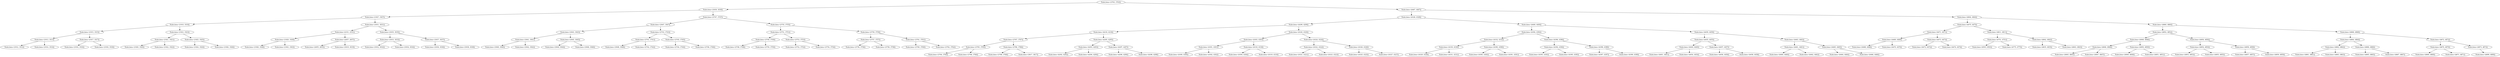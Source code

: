 digraph G{
1810425582 [label="Node{data=[3763, 3763]}"]
1810425582 -> 428860312
428860312 [label="Node{data=[3039, 3039]}"]
428860312 -> 1360921683
1360921683 [label="Node{data=[1927, 1927]}"]
1360921683 -> 1626238838
1626238838 [label="Node{data=[1919, 1919]}"]
1626238838 -> 1276979731
1276979731 [label="Node{data=[1915, 1915]}"]
1276979731 -> 711496491
711496491 [label="Node{data=[1913, 1913]}"]
711496491 -> 192226985
192226985 [label="Node{data=[1912, 1912]}"]
711496491 -> 418610542
418610542 [label="Node{data=[1914, 1914]}"]
1276979731 -> 1025216977
1025216977 [label="Node{data=[1917, 1917]}"]
1025216977 -> 1392815250
1392815250 [label="Node{data=[1916, 1916]}"]
1025216977 -> 1902549045
1902549045 [label="Node{data=[1918, 1918]}"]
1626238838 -> 1920832378
1920832378 [label="Node{data=[1923, 1923]}"]
1920832378 -> 319357437
319357437 [label="Node{data=[1921, 1921]}"]
319357437 -> 1704943410
1704943410 [label="Node{data=[1920, 1920]}"]
319357437 -> 553505924
553505924 [label="Node{data=[1922, 1922]}"]
1920832378 -> 1040545186
1040545186 [label="Node{data=[1925, 1925]}"]
1040545186 -> 1700306294
1700306294 [label="Node{data=[1924, 1924]}"]
1040545186 -> 2048997408
2048997408 [label="Node{data=[1926, 1926]}"]
1360921683 -> 884382228
884382228 [label="Node{data=[3031, 3031]}"]
884382228 -> 554385733
554385733 [label="Node{data=[2331, 2331]}"]
554385733 -> 1690431
1690431 [label="Node{data=[1929, 1929]}"]
1690431 -> 1938428708
1938428708 [label="Node{data=[1928, 1928]}"]
1690431 -> 1944863099
1944863099 [label="Node{data=[1943, 1943]}"]
554385733 -> 135669546
135669546 [label="Node{data=[2657, 2657]}"]
135669546 -> 1184384292
1184384292 [label="Node{data=[2655, 2655]}"]
135669546 -> 1705536992
1705536992 [label="Node{data=[3019, 3019]}"]
884382228 -> 1952325559
1952325559 [label="Node{data=[3035, 3035]}"]
1952325559 -> 1296583009
1296583009 [label="Node{data=[3033, 3033]}"]
1296583009 -> 1232966793
1232966793 [label="Node{data=[3032, 3032]}"]
1296583009 -> 1872504619
1872504619 [label="Node{data=[3034, 3034]}"]
1952325559 -> 1807433416
1807433416 [label="Node{data=[3037, 3037]}"]
1807433416 -> 1689743775
1689743775 [label="Node{data=[3036, 3036]}"]
1807433416 -> 1095465052
1095465052 [label="Node{data=[3038, 3038]}"]
428860312 -> 1340123681
1340123681 [label="Node{data=[3747, 3747]}"]
1340123681 -> 2099220587
2099220587 [label="Node{data=[3047, 3047]}"]
2099220587 -> 586890718
586890718 [label="Node{data=[3043, 3043]}"]
586890718 -> 946350149
946350149 [label="Node{data=[3041, 3041]}"]
946350149 -> 1922251979
1922251979 [label="Node{data=[3040, 3040]}"]
946350149 -> 1930323514
1930323514 [label="Node{data=[3042, 3042]}"]
586890718 -> 148942920
148942920 [label="Node{data=[3045, 3045]}"]
148942920 -> 1907591953
1907591953 [label="Node{data=[3044, 3044]}"]
148942920 -> 439190664
439190664 [label="Node{data=[3046, 3046]}"]
2099220587 -> 437390913
437390913 [label="Node{data=[3743, 3743]}"]
437390913 -> 402497467
402497467 [label="Node{data=[3741, 3741]}"]
402497467 -> 2054907222
2054907222 [label="Node{data=[3048, 3048]}"]
402497467 -> 201635669
201635669 [label="Node{data=[3742, 3742]}"]
437390913 -> 116310162
116310162 [label="Node{data=[3745, 3745]}"]
116310162 -> 2106951603
2106951603 [label="Node{data=[3744, 3744]}"]
116310162 -> 1558514818
1558514818 [label="Node{data=[3746, 3746]}"]
1340123681 -> 1978836564
1978836564 [label="Node{data=[3755, 3755]}"]
1978836564 -> 90702376
90702376 [label="Node{data=[3751, 3751]}"]
90702376 -> 1410442537
1410442537 [label="Node{data=[3749, 3749]}"]
1410442537 -> 551825973
551825973 [label="Node{data=[3748, 3748]}"]
1410442537 -> 1078259835
1078259835 [label="Node{data=[3750, 3750]}"]
90702376 -> 100188953
100188953 [label="Node{data=[3753, 3753]}"]
100188953 -> 1545143906
1545143906 [label="Node{data=[3752, 3752]}"]
100188953 -> 1567482446
1567482446 [label="Node{data=[3754, 3754]}"]
1978836564 -> 986515120
986515120 [label="Node{data=[3759, 3759]}"]
986515120 -> 2037312251
2037312251 [label="Node{data=[3757, 3757]}"]
2037312251 -> 1842403746
1842403746 [label="Node{data=[3756, 3756]}"]
2037312251 -> 1604135364
1604135364 [label="Node{data=[3758, 3758]}"]
986515120 -> 221727745
221727745 [label="Node{data=[3761, 3761]}"]
221727745 -> 50353774
50353774 [label="Node{data=[3760, 3760]}"]
221727745 -> 1752601189
1752601189 [label="Node{data=[3762, 3762]}"]
1810425582 -> 1586714022
1586714022 [label="Node{data=[4467, 4467]}"]
1586714022 -> 1777556785
1777556785 [label="Node{data=[4328, 4328]}"]
1777556785 -> 1757533511
1757533511 [label="Node{data=[4299, 4299]}"]
1757533511 -> 880314240
880314240 [label="Node{data=[4218, 4218]}"]
880314240 -> 1879235276
1879235276 [label="Node{data=[3767, 3767]}"]
1879235276 -> 57350952
57350952 [label="Node{data=[3765, 3765]}"]
57350952 -> 1701223919
1701223919 [label="Node{data=[3764, 3764]}"]
57350952 -> 366105156
366105156 [label="Node{data=[3766, 3766]}"]
1879235276 -> 1935683208
1935683208 [label="Node{data=[3786, 3786]}"]
1935683208 -> 680122775
680122775 [label="Node{data=[3768, 3768]}"]
1935683208 -> 2035392652
2035392652 [label="Node{data=[3817, 3817]}"]
880314240 -> 2115407248
2115407248 [label="Node{data=[4295, 4295]}"]
2115407248 -> 217114804
217114804 [label="Node{data=[4293, 4293]}"]
217114804 -> 1783877084
1783877084 [label="Node{data=[4292, 4292]}"]
217114804 -> 510805466
510805466 [label="Node{data=[4294, 4294]}"]
2115407248 -> 1413620105
1413620105 [label="Node{data=[4297, 4297]}"]
1413620105 -> 1602012925
1602012925 [label="Node{data=[4296, 4296]}"]
1413620105 -> 724950499
724950499 [label="Node{data=[4298, 4298]}"]
1757533511 -> 660935114
660935114 [label="Node{data=[4320, 4320]}"]
660935114 -> 1659777734
1659777734 [label="Node{data=[4303, 4303]}"]
1659777734 -> 1528580936
1528580936 [label="Node{data=[4301, 4301]}"]
1528580936 -> 1581473549
1581473549 [label="Node{data=[4300, 4300]}"]
1528580936 -> 1369960014
1369960014 [label="Node{data=[4302, 4302]}"]
1659777734 -> 1112313534
1112313534 [label="Node{data=[4318, 4318]}"]
1112313534 -> 2075380660
2075380660 [label="Node{data=[4304, 4304]}"]
1112313534 -> 1070356728
1070356728 [label="Node{data=[4319, 4319]}"]
660935114 -> 1375147217
1375147217 [label="Node{data=[4324, 4324]}"]
1375147217 -> 2011711791
2011711791 [label="Node{data=[4322, 4322]}"]
2011711791 -> 308531725
308531725 [label="Node{data=[4321, 4321]}"]
2011711791 -> 1328894753
1328894753 [label="Node{data=[4323, 4323]}"]
1375147217 -> 638420874
638420874 [label="Node{data=[4326, 4326]}"]
638420874 -> 320406357
320406357 [label="Node{data=[4325, 4325]}"]
638420874 -> 526796929
526796929 [label="Node{data=[4327, 4327]}"]
1777556785 -> 2058333207
2058333207 [label="Node{data=[4400, 4400]}"]
2058333207 -> 810833183
810833183 [label="Node{data=[4392, 4392]}"]
810833183 -> 1804401643
1804401643 [label="Node{data=[4332, 4332]}"]
1804401643 -> 1174635611
1174635611 [label="Node{data=[4330, 4330]}"]
1174635611 -> 1095456664
1095456664 [label="Node{data=[4329, 4329]}"]
1174635611 -> 1394941443
1394941443 [label="Node{data=[4331, 4331]}"]
1804401643 -> 1610277935
1610277935 [label="Node{data=[4390, 4390]}"]
1610277935 -> 92373719
92373719 [label="Node{data=[4383, 4383]}"]
1610277935 -> 518910568
518910568 [label="Node{data=[4391, 4391]}"]
810833183 -> 1698898608
1698898608 [label="Node{data=[4396, 4396]}"]
1698898608 -> 1838180779
1838180779 [label="Node{data=[4394, 4394]}"]
1838180779 -> 1687079412
1687079412 [label="Node{data=[4393, 4393]}"]
1838180779 -> 360782271
360782271 [label="Node{data=[4395, 4395]}"]
1698898608 -> 1772879645
1772879645 [label="Node{data=[4398, 4398]}"]
1772879645 -> 127405746
127405746 [label="Node{data=[4397, 4397]}"]
1772879645 -> 365668060
365668060 [label="Node{data=[4399, 4399]}"]
2058333207 -> 135928123
135928123 [label="Node{data=[4459, 4459]}"]
135928123 -> 1056922674
1056922674 [label="Node{data=[4455, 4455]}"]
1056922674 -> 2044016833
2044016833 [label="Node{data=[4440, 4440]}"]
2044016833 -> 836799585
836799585 [label="Node{data=[4401, 4401]}"]
2044016833 -> 1777043623
1777043623 [label="Node{data=[4454, 4454]}"]
1056922674 -> 766596964
766596964 [label="Node{data=[4457, 4457]}"]
766596964 -> 2104652067
2104652067 [label="Node{data=[4456, 4456]}"]
766596964 -> 1212442984
1212442984 [label="Node{data=[4458, 4458]}"]
135928123 -> 2111798903
2111798903 [label="Node{data=[4463, 4463]}"]
2111798903 -> 1517423839
1517423839 [label="Node{data=[4461, 4461]}"]
1517423839 -> 887588315
887588315 [label="Node{data=[4460, 4460]}"]
1517423839 -> 1602467078
1602467078 [label="Node{data=[4462, 4462]}"]
2111798903 -> 1495876679
1495876679 [label="Node{data=[4465, 4465]}"]
1495876679 -> 326610761
326610761 [label="Node{data=[4464, 4464]}"]
1495876679 -> 456538529
456538529 [label="Node{data=[4466, 4466]}"]
1586714022 -> 1507820612
1507820612 [label="Node{data=[4844, 4844]}"]
1507820612 -> 1254619204
1254619204 [label="Node{data=[4475, 4475]}"]
1254619204 -> 1684282290
1684282290 [label="Node{data=[4471, 4471]}"]
1684282290 -> 1320537518
1320537518 [label="Node{data=[4469, 4469]}"]
1320537518 -> 1810730392
1810730392 [label="Node{data=[4468, 4468]}"]
1320537518 -> 513629561
513629561 [label="Node{data=[4470, 4470]}"]
1684282290 -> 1524657299
1524657299 [label="Node{data=[4473, 4473]}"]
1524657299 -> 978850524
978850524 [label="Node{data=[4472, 4472]}"]
1524657299 -> 1038010690
1038010690 [label="Node{data=[4474, 4474]}"]
1254619204 -> 1230781717
1230781717 [label="Node{data=[4811, 4811]}"]
1230781717 -> 268518489
268518489 [label="Node{data=[4751, 4751]}"]
268518489 -> 1790274167
1790274167 [label="Node{data=[4503, 4503]}"]
268518489 -> 560609978
560609978 [label="Node{data=[4775, 4775]}"]
1230781717 -> 158732055
158732055 [label="Node{data=[4842, 4842]}"]
158732055 -> 332374508
332374508 [label="Node{data=[4835, 4835]}"]
158732055 -> 1382582064
1382582064 [label="Node{data=[4843, 4843]}"]
1507820612 -> 573032493
573032493 [label="Node{data=[4860, 4860]}"]
573032493 -> 462452169
462452169 [label="Node{data=[4852, 4852]}"]
462452169 -> 1975412630
1975412630 [label="Node{data=[4848, 4848]}"]
1975412630 -> 1668890390
1668890390 [label="Node{data=[4846, 4846]}"]
1668890390 -> 2130961908
2130961908 [label="Node{data=[4845, 4845]}"]
1668890390 -> 1730542048
1730542048 [label="Node{data=[4847, 4847]}"]
1975412630 -> 1629597765
1629597765 [label="Node{data=[4850, 4850]}"]
1629597765 -> 1267380984
1267380984 [label="Node{data=[4849, 4849]}"]
1629597765 -> 726061624
726061624 [label="Node{data=[4851, 4851]}"]
462452169 -> 1667552329
1667552329 [label="Node{data=[4856, 4856]}"]
1667552329 -> 262923256
262923256 [label="Node{data=[4854, 4854]}"]
262923256 -> 296258951
296258951 [label="Node{data=[4853, 4853]}"]
262923256 -> 216156824
216156824 [label="Node{data=[4855, 4855]}"]
1667552329 -> 1231094225
1231094225 [label="Node{data=[4858, 4858]}"]
1231094225 -> 428183334
428183334 [label="Node{data=[4857, 4857]}"]
1231094225 -> 1276439844
1276439844 [label="Node{data=[4859, 4859]}"]
573032493 -> 1379715252
1379715252 [label="Node{data=[4868, 4868]}"]
1379715252 -> 328344747
328344747 [label="Node{data=[4864, 4864]}"]
328344747 -> 651916608
651916608 [label="Node{data=[4862, 4862]}"]
651916608 -> 1305330034
1305330034 [label="Node{data=[4861, 4861]}"]
651916608 -> 2030098711
2030098711 [label="Node{data=[4863, 4863]}"]
328344747 -> 2075463136
2075463136 [label="Node{data=[4866, 4866]}"]
2075463136 -> 104404643
104404643 [label="Node{data=[4865, 4865]}"]
2075463136 -> 635208007
635208007 [label="Node{data=[4867, 4867]}"]
1379715252 -> 1525361802
1525361802 [label="Node{data=[4872, 4872]}"]
1525361802 -> 157474874
157474874 [label="Node{data=[4870, 4870]}"]
157474874 -> 1193309115
1193309115 [label="Node{data=[4869, 4869]}"]
157474874 -> 104273057
104273057 [label="Node{data=[4871, 4871]}"]
1525361802 -> 87816081
87816081 [label="Node{data=[4873, 4873]}"]
87816081 -> 466003004
466003004 [label="Node{data=[4899, 4899]}"]
}